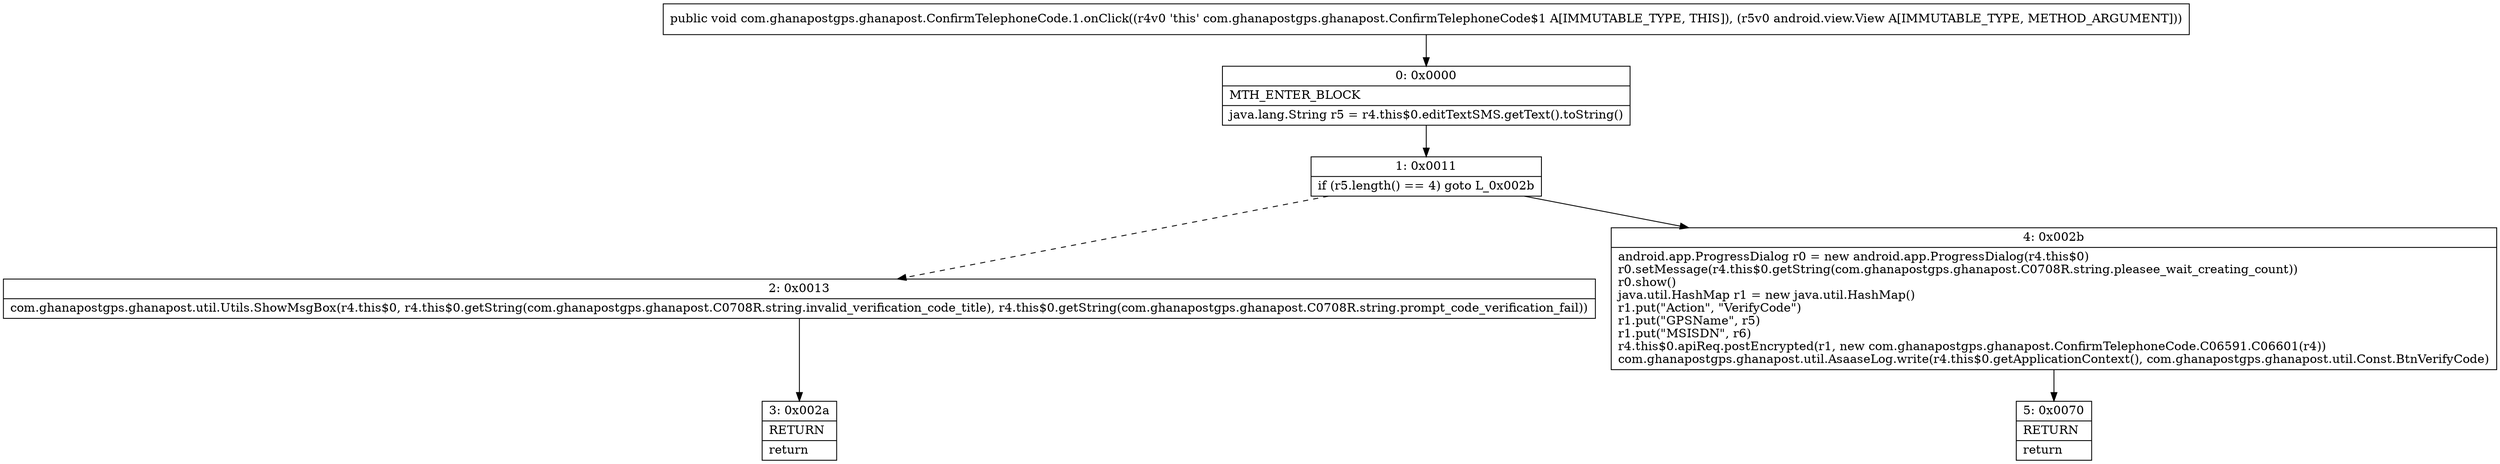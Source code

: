 digraph "CFG forcom.ghanapostgps.ghanapost.ConfirmTelephoneCode.1.onClick(Landroid\/view\/View;)V" {
Node_0 [shape=record,label="{0\:\ 0x0000|MTH_ENTER_BLOCK\l|java.lang.String r5 = r4.this$0.editTextSMS.getText().toString()\l}"];
Node_1 [shape=record,label="{1\:\ 0x0011|if (r5.length() == 4) goto L_0x002b\l}"];
Node_2 [shape=record,label="{2\:\ 0x0013|com.ghanapostgps.ghanapost.util.Utils.ShowMsgBox(r4.this$0, r4.this$0.getString(com.ghanapostgps.ghanapost.C0708R.string.invalid_verification_code_title), r4.this$0.getString(com.ghanapostgps.ghanapost.C0708R.string.prompt_code_verification_fail))\l}"];
Node_3 [shape=record,label="{3\:\ 0x002a|RETURN\l|return\l}"];
Node_4 [shape=record,label="{4\:\ 0x002b|android.app.ProgressDialog r0 = new android.app.ProgressDialog(r4.this$0)\lr0.setMessage(r4.this$0.getString(com.ghanapostgps.ghanapost.C0708R.string.pleasee_wait_creating_count))\lr0.show()\ljava.util.HashMap r1 = new java.util.HashMap()\lr1.put(\"Action\", \"VerifyCode\")\lr1.put(\"GPSName\", r5)\lr1.put(\"MSISDN\", r6)\lr4.this$0.apiReq.postEncrypted(r1, new com.ghanapostgps.ghanapost.ConfirmTelephoneCode.C06591.C06601(r4))\lcom.ghanapostgps.ghanapost.util.AsaaseLog.write(r4.this$0.getApplicationContext(), com.ghanapostgps.ghanapost.util.Const.BtnVerifyCode)\l}"];
Node_5 [shape=record,label="{5\:\ 0x0070|RETURN\l|return\l}"];
MethodNode[shape=record,label="{public void com.ghanapostgps.ghanapost.ConfirmTelephoneCode.1.onClick((r4v0 'this' com.ghanapostgps.ghanapost.ConfirmTelephoneCode$1 A[IMMUTABLE_TYPE, THIS]), (r5v0 android.view.View A[IMMUTABLE_TYPE, METHOD_ARGUMENT])) }"];
MethodNode -> Node_0;
Node_0 -> Node_1;
Node_1 -> Node_2[style=dashed];
Node_1 -> Node_4;
Node_2 -> Node_3;
Node_4 -> Node_5;
}

